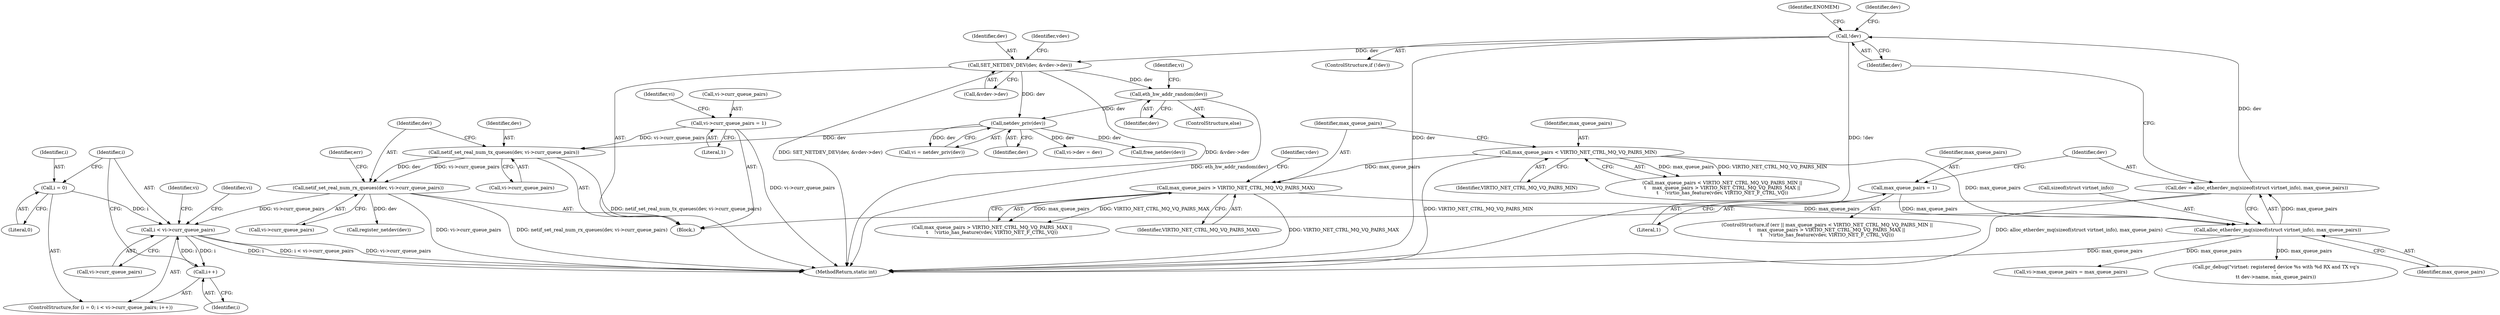 digraph "0_linux_48900cb6af4282fa0fb6ff4d72a81aa3dadb5c39@pointer" {
"1000519" [label="(Call,i < vi->curr_queue_pairs)"];
"1000524" [label="(Call,i++)"];
"1000519" [label="(Call,i < vi->curr_queue_pairs)"];
"1000516" [label="(Call,i = 0)"];
"1000498" [label="(Call,netif_set_real_num_rx_queues(dev, vi->curr_queue_pairs))"];
"1000493" [label="(Call,netif_set_real_num_tx_queues(dev, vi->curr_queue_pairs))"];
"1000329" [label="(Call,netdev_priv(dev))"];
"1000325" [label="(Call,eth_hw_addr_random(dev))"];
"1000203" [label="(Call,SET_NETDEV_DEV(dev, &vdev->dev))"];
"1000174" [label="(Call,!dev)"];
"1000167" [label="(Call,dev = alloc_etherdev_mq(sizeof(struct virtnet_info), max_queue_pairs))"];
"1000169" [label="(Call,alloc_etherdev_mq(sizeof(struct virtnet_info), max_queue_pairs))"];
"1000157" [label="(Call,max_queue_pairs > VIRTIO_NET_CTRL_MQ_VQ_PAIRS_MAX)"];
"1000153" [label="(Call,max_queue_pairs < VIRTIO_NET_CTRL_MQ_VQ_PAIRS_MIN)"];
"1000164" [label="(Call,max_queue_pairs = 1)"];
"1000466" [label="(Call,vi->curr_queue_pairs = 1)"];
"1000493" [label="(Call,netif_set_real_num_tx_queues(dev, vi->curr_queue_pairs))"];
"1000204" [label="(Identifier,dev)"];
"1000520" [label="(Identifier,i)"];
"1000173" [label="(ControlStructure,if (!dev))"];
"1000330" [label="(Identifier,dev)"];
"1000156" [label="(Call,max_queue_pairs > VIRTIO_NET_CTRL_MQ_VQ_PAIRS_MAX ||\n\t    !virtio_has_feature(vdev, VIRTIO_NET_F_CTRL_VQ))"];
"1000517" [label="(Identifier,i)"];
"1000524" [label="(Call,i++)"];
"1000499" [label="(Identifier,dev)"];
"1000329" [label="(Call,netdev_priv(dev))"];
"1000168" [label="(Identifier,dev)"];
"1000118" [label="(Block,)"];
"1000324" [label="(ControlStructure,else)"];
"1000525" [label="(Identifier,i)"];
"1000203" [label="(Call,SET_NETDEV_DEV(dev, &vdev->dev))"];
"1000152" [label="(Call,max_queue_pairs < VIRTIO_NET_CTRL_MQ_VQ_PAIRS_MIN ||\n\t    max_queue_pairs > VIRTIO_NET_CTRL_MQ_VQ_PAIRS_MAX ||\n\t    !virtio_has_feature(vdev, VIRTIO_NET_F_CTRL_VQ))"];
"1000155" [label="(Identifier,VIRTIO_NET_CTRL_MQ_VQ_PAIRS_MIN)"];
"1000642" [label="(MethodReturn,static int)"];
"1000166" [label="(Literal,1)"];
"1000638" [label="(Call,free_netdev(dev))"];
"1000164" [label="(Call,max_queue_pairs = 1)"];
"1000174" [label="(Call,!dev)"];
"1000159" [label="(Identifier,VIRTIO_NET_CTRL_MQ_VQ_PAIRS_MAX)"];
"1000521" [label="(Call,vi->curr_queue_pairs)"];
"1000505" [label="(Call,register_netdev(dev))"];
"1000162" [label="(Identifier,vdev)"];
"1000211" [label="(Identifier,vdev)"];
"1000327" [label="(Call,vi = netdev_priv(dev))"];
"1000157" [label="(Call,max_queue_pairs > VIRTIO_NET_CTRL_MQ_VQ_PAIRS_MAX)"];
"1000178" [label="(Identifier,ENOMEM)"];
"1000500" [label="(Call,vi->curr_queue_pairs)"];
"1000205" [label="(Call,&vdev->dev)"];
"1000566" [label="(Identifier,vi)"];
"1000498" [label="(Call,netif_set_real_num_rx_queues(dev, vi->curr_queue_pairs))"];
"1000328" [label="(Identifier,vi)"];
"1000466" [label="(Call,vi->curr_queue_pairs = 1)"];
"1000515" [label="(ControlStructure,for (i = 0; i < vi->curr_queue_pairs; i++))"];
"1000170" [label="(Call,sizeof(struct virtnet_info))"];
"1000528" [label="(Identifier,vi)"];
"1000494" [label="(Identifier,dev)"];
"1000516" [label="(Call,i = 0)"];
"1000519" [label="(Call,i < vi->curr_queue_pairs)"];
"1000326" [label="(Identifier,dev)"];
"1000473" [label="(Identifier,vi)"];
"1000518" [label="(Literal,0)"];
"1000331" [label="(Call,vi->dev = dev)"];
"1000175" [label="(Identifier,dev)"];
"1000607" [label="(Call,pr_debug(\"virtnet: registered device %s with %d RX and TX vq's\n\",\n\t\t dev->name, max_queue_pairs))"];
"1000158" [label="(Identifier,max_queue_pairs)"];
"1000149" [label="(ControlStructure,if (err || max_queue_pairs < VIRTIO_NET_CTRL_MQ_VQ_PAIRS_MIN ||\n\t    max_queue_pairs > VIRTIO_NET_CTRL_MQ_VQ_PAIRS_MAX ||\n\t    !virtio_has_feature(vdev, VIRTIO_NET_F_CTRL_VQ)))"];
"1000153" [label="(Call,max_queue_pairs < VIRTIO_NET_CTRL_MQ_VQ_PAIRS_MIN)"];
"1000504" [label="(Identifier,err)"];
"1000154" [label="(Identifier,max_queue_pairs)"];
"1000325" [label="(Call,eth_hw_addr_random(dev))"];
"1000467" [label="(Call,vi->curr_queue_pairs)"];
"1000495" [label="(Call,vi->curr_queue_pairs)"];
"1000470" [label="(Literal,1)"];
"1000172" [label="(Identifier,max_queue_pairs)"];
"1000181" [label="(Identifier,dev)"];
"1000471" [label="(Call,vi->max_queue_pairs = max_queue_pairs)"];
"1000167" [label="(Call,dev = alloc_etherdev_mq(sizeof(struct virtnet_info), max_queue_pairs))"];
"1000169" [label="(Call,alloc_etherdev_mq(sizeof(struct virtnet_info), max_queue_pairs))"];
"1000165" [label="(Identifier,max_queue_pairs)"];
"1000519" -> "1000515"  [label="AST: "];
"1000519" -> "1000521"  [label="CFG: "];
"1000520" -> "1000519"  [label="AST: "];
"1000521" -> "1000519"  [label="AST: "];
"1000528" -> "1000519"  [label="CFG: "];
"1000566" -> "1000519"  [label="CFG: "];
"1000519" -> "1000642"  [label="DDG: i"];
"1000519" -> "1000642"  [label="DDG: i < vi->curr_queue_pairs"];
"1000519" -> "1000642"  [label="DDG: vi->curr_queue_pairs"];
"1000524" -> "1000519"  [label="DDG: i"];
"1000516" -> "1000519"  [label="DDG: i"];
"1000498" -> "1000519"  [label="DDG: vi->curr_queue_pairs"];
"1000519" -> "1000524"  [label="DDG: i"];
"1000524" -> "1000515"  [label="AST: "];
"1000524" -> "1000525"  [label="CFG: "];
"1000525" -> "1000524"  [label="AST: "];
"1000520" -> "1000524"  [label="CFG: "];
"1000516" -> "1000515"  [label="AST: "];
"1000516" -> "1000518"  [label="CFG: "];
"1000517" -> "1000516"  [label="AST: "];
"1000518" -> "1000516"  [label="AST: "];
"1000520" -> "1000516"  [label="CFG: "];
"1000498" -> "1000118"  [label="AST: "];
"1000498" -> "1000500"  [label="CFG: "];
"1000499" -> "1000498"  [label="AST: "];
"1000500" -> "1000498"  [label="AST: "];
"1000504" -> "1000498"  [label="CFG: "];
"1000498" -> "1000642"  [label="DDG: netif_set_real_num_rx_queues(dev, vi->curr_queue_pairs)"];
"1000498" -> "1000642"  [label="DDG: vi->curr_queue_pairs"];
"1000493" -> "1000498"  [label="DDG: dev"];
"1000493" -> "1000498"  [label="DDG: vi->curr_queue_pairs"];
"1000498" -> "1000505"  [label="DDG: dev"];
"1000493" -> "1000118"  [label="AST: "];
"1000493" -> "1000495"  [label="CFG: "];
"1000494" -> "1000493"  [label="AST: "];
"1000495" -> "1000493"  [label="AST: "];
"1000499" -> "1000493"  [label="CFG: "];
"1000493" -> "1000642"  [label="DDG: netif_set_real_num_tx_queues(dev, vi->curr_queue_pairs)"];
"1000329" -> "1000493"  [label="DDG: dev"];
"1000466" -> "1000493"  [label="DDG: vi->curr_queue_pairs"];
"1000329" -> "1000327"  [label="AST: "];
"1000329" -> "1000330"  [label="CFG: "];
"1000330" -> "1000329"  [label="AST: "];
"1000327" -> "1000329"  [label="CFG: "];
"1000329" -> "1000327"  [label="DDG: dev"];
"1000325" -> "1000329"  [label="DDG: dev"];
"1000203" -> "1000329"  [label="DDG: dev"];
"1000329" -> "1000331"  [label="DDG: dev"];
"1000329" -> "1000638"  [label="DDG: dev"];
"1000325" -> "1000324"  [label="AST: "];
"1000325" -> "1000326"  [label="CFG: "];
"1000326" -> "1000325"  [label="AST: "];
"1000328" -> "1000325"  [label="CFG: "];
"1000325" -> "1000642"  [label="DDG: eth_hw_addr_random(dev)"];
"1000203" -> "1000325"  [label="DDG: dev"];
"1000203" -> "1000118"  [label="AST: "];
"1000203" -> "1000205"  [label="CFG: "];
"1000204" -> "1000203"  [label="AST: "];
"1000205" -> "1000203"  [label="AST: "];
"1000211" -> "1000203"  [label="CFG: "];
"1000203" -> "1000642"  [label="DDG: SET_NETDEV_DEV(dev, &vdev->dev)"];
"1000203" -> "1000642"  [label="DDG: &vdev->dev"];
"1000174" -> "1000203"  [label="DDG: dev"];
"1000174" -> "1000173"  [label="AST: "];
"1000174" -> "1000175"  [label="CFG: "];
"1000175" -> "1000174"  [label="AST: "];
"1000178" -> "1000174"  [label="CFG: "];
"1000181" -> "1000174"  [label="CFG: "];
"1000174" -> "1000642"  [label="DDG: !dev"];
"1000174" -> "1000642"  [label="DDG: dev"];
"1000167" -> "1000174"  [label="DDG: dev"];
"1000167" -> "1000118"  [label="AST: "];
"1000167" -> "1000169"  [label="CFG: "];
"1000168" -> "1000167"  [label="AST: "];
"1000169" -> "1000167"  [label="AST: "];
"1000175" -> "1000167"  [label="CFG: "];
"1000167" -> "1000642"  [label="DDG: alloc_etherdev_mq(sizeof(struct virtnet_info), max_queue_pairs)"];
"1000169" -> "1000167"  [label="DDG: max_queue_pairs"];
"1000169" -> "1000172"  [label="CFG: "];
"1000170" -> "1000169"  [label="AST: "];
"1000172" -> "1000169"  [label="AST: "];
"1000169" -> "1000642"  [label="DDG: max_queue_pairs"];
"1000157" -> "1000169"  [label="DDG: max_queue_pairs"];
"1000153" -> "1000169"  [label="DDG: max_queue_pairs"];
"1000164" -> "1000169"  [label="DDG: max_queue_pairs"];
"1000169" -> "1000471"  [label="DDG: max_queue_pairs"];
"1000169" -> "1000607"  [label="DDG: max_queue_pairs"];
"1000157" -> "1000156"  [label="AST: "];
"1000157" -> "1000159"  [label="CFG: "];
"1000158" -> "1000157"  [label="AST: "];
"1000159" -> "1000157"  [label="AST: "];
"1000162" -> "1000157"  [label="CFG: "];
"1000156" -> "1000157"  [label="CFG: "];
"1000157" -> "1000642"  [label="DDG: VIRTIO_NET_CTRL_MQ_VQ_PAIRS_MAX"];
"1000157" -> "1000156"  [label="DDG: max_queue_pairs"];
"1000157" -> "1000156"  [label="DDG: VIRTIO_NET_CTRL_MQ_VQ_PAIRS_MAX"];
"1000153" -> "1000157"  [label="DDG: max_queue_pairs"];
"1000153" -> "1000152"  [label="AST: "];
"1000153" -> "1000155"  [label="CFG: "];
"1000154" -> "1000153"  [label="AST: "];
"1000155" -> "1000153"  [label="AST: "];
"1000158" -> "1000153"  [label="CFG: "];
"1000152" -> "1000153"  [label="CFG: "];
"1000153" -> "1000642"  [label="DDG: VIRTIO_NET_CTRL_MQ_VQ_PAIRS_MIN"];
"1000153" -> "1000152"  [label="DDG: max_queue_pairs"];
"1000153" -> "1000152"  [label="DDG: VIRTIO_NET_CTRL_MQ_VQ_PAIRS_MIN"];
"1000164" -> "1000149"  [label="AST: "];
"1000164" -> "1000166"  [label="CFG: "];
"1000165" -> "1000164"  [label="AST: "];
"1000166" -> "1000164"  [label="AST: "];
"1000168" -> "1000164"  [label="CFG: "];
"1000466" -> "1000118"  [label="AST: "];
"1000466" -> "1000470"  [label="CFG: "];
"1000467" -> "1000466"  [label="AST: "];
"1000470" -> "1000466"  [label="AST: "];
"1000473" -> "1000466"  [label="CFG: "];
"1000466" -> "1000642"  [label="DDG: vi->curr_queue_pairs"];
}
